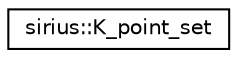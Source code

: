 digraph "Graphical Class Hierarchy"
{
 // INTERACTIVE_SVG=YES
  edge [fontname="Helvetica",fontsize="10",labelfontname="Helvetica",labelfontsize="10"];
  node [fontname="Helvetica",fontsize="10",shape=record];
  rankdir="LR";
  Node1 [label="sirius::K_point_set",height=0.2,width=0.4,color="black", fillcolor="white", style="filled",URL="$classsirius_1_1_k__point__set.html",tooltip="Set of k-points. "];
}
